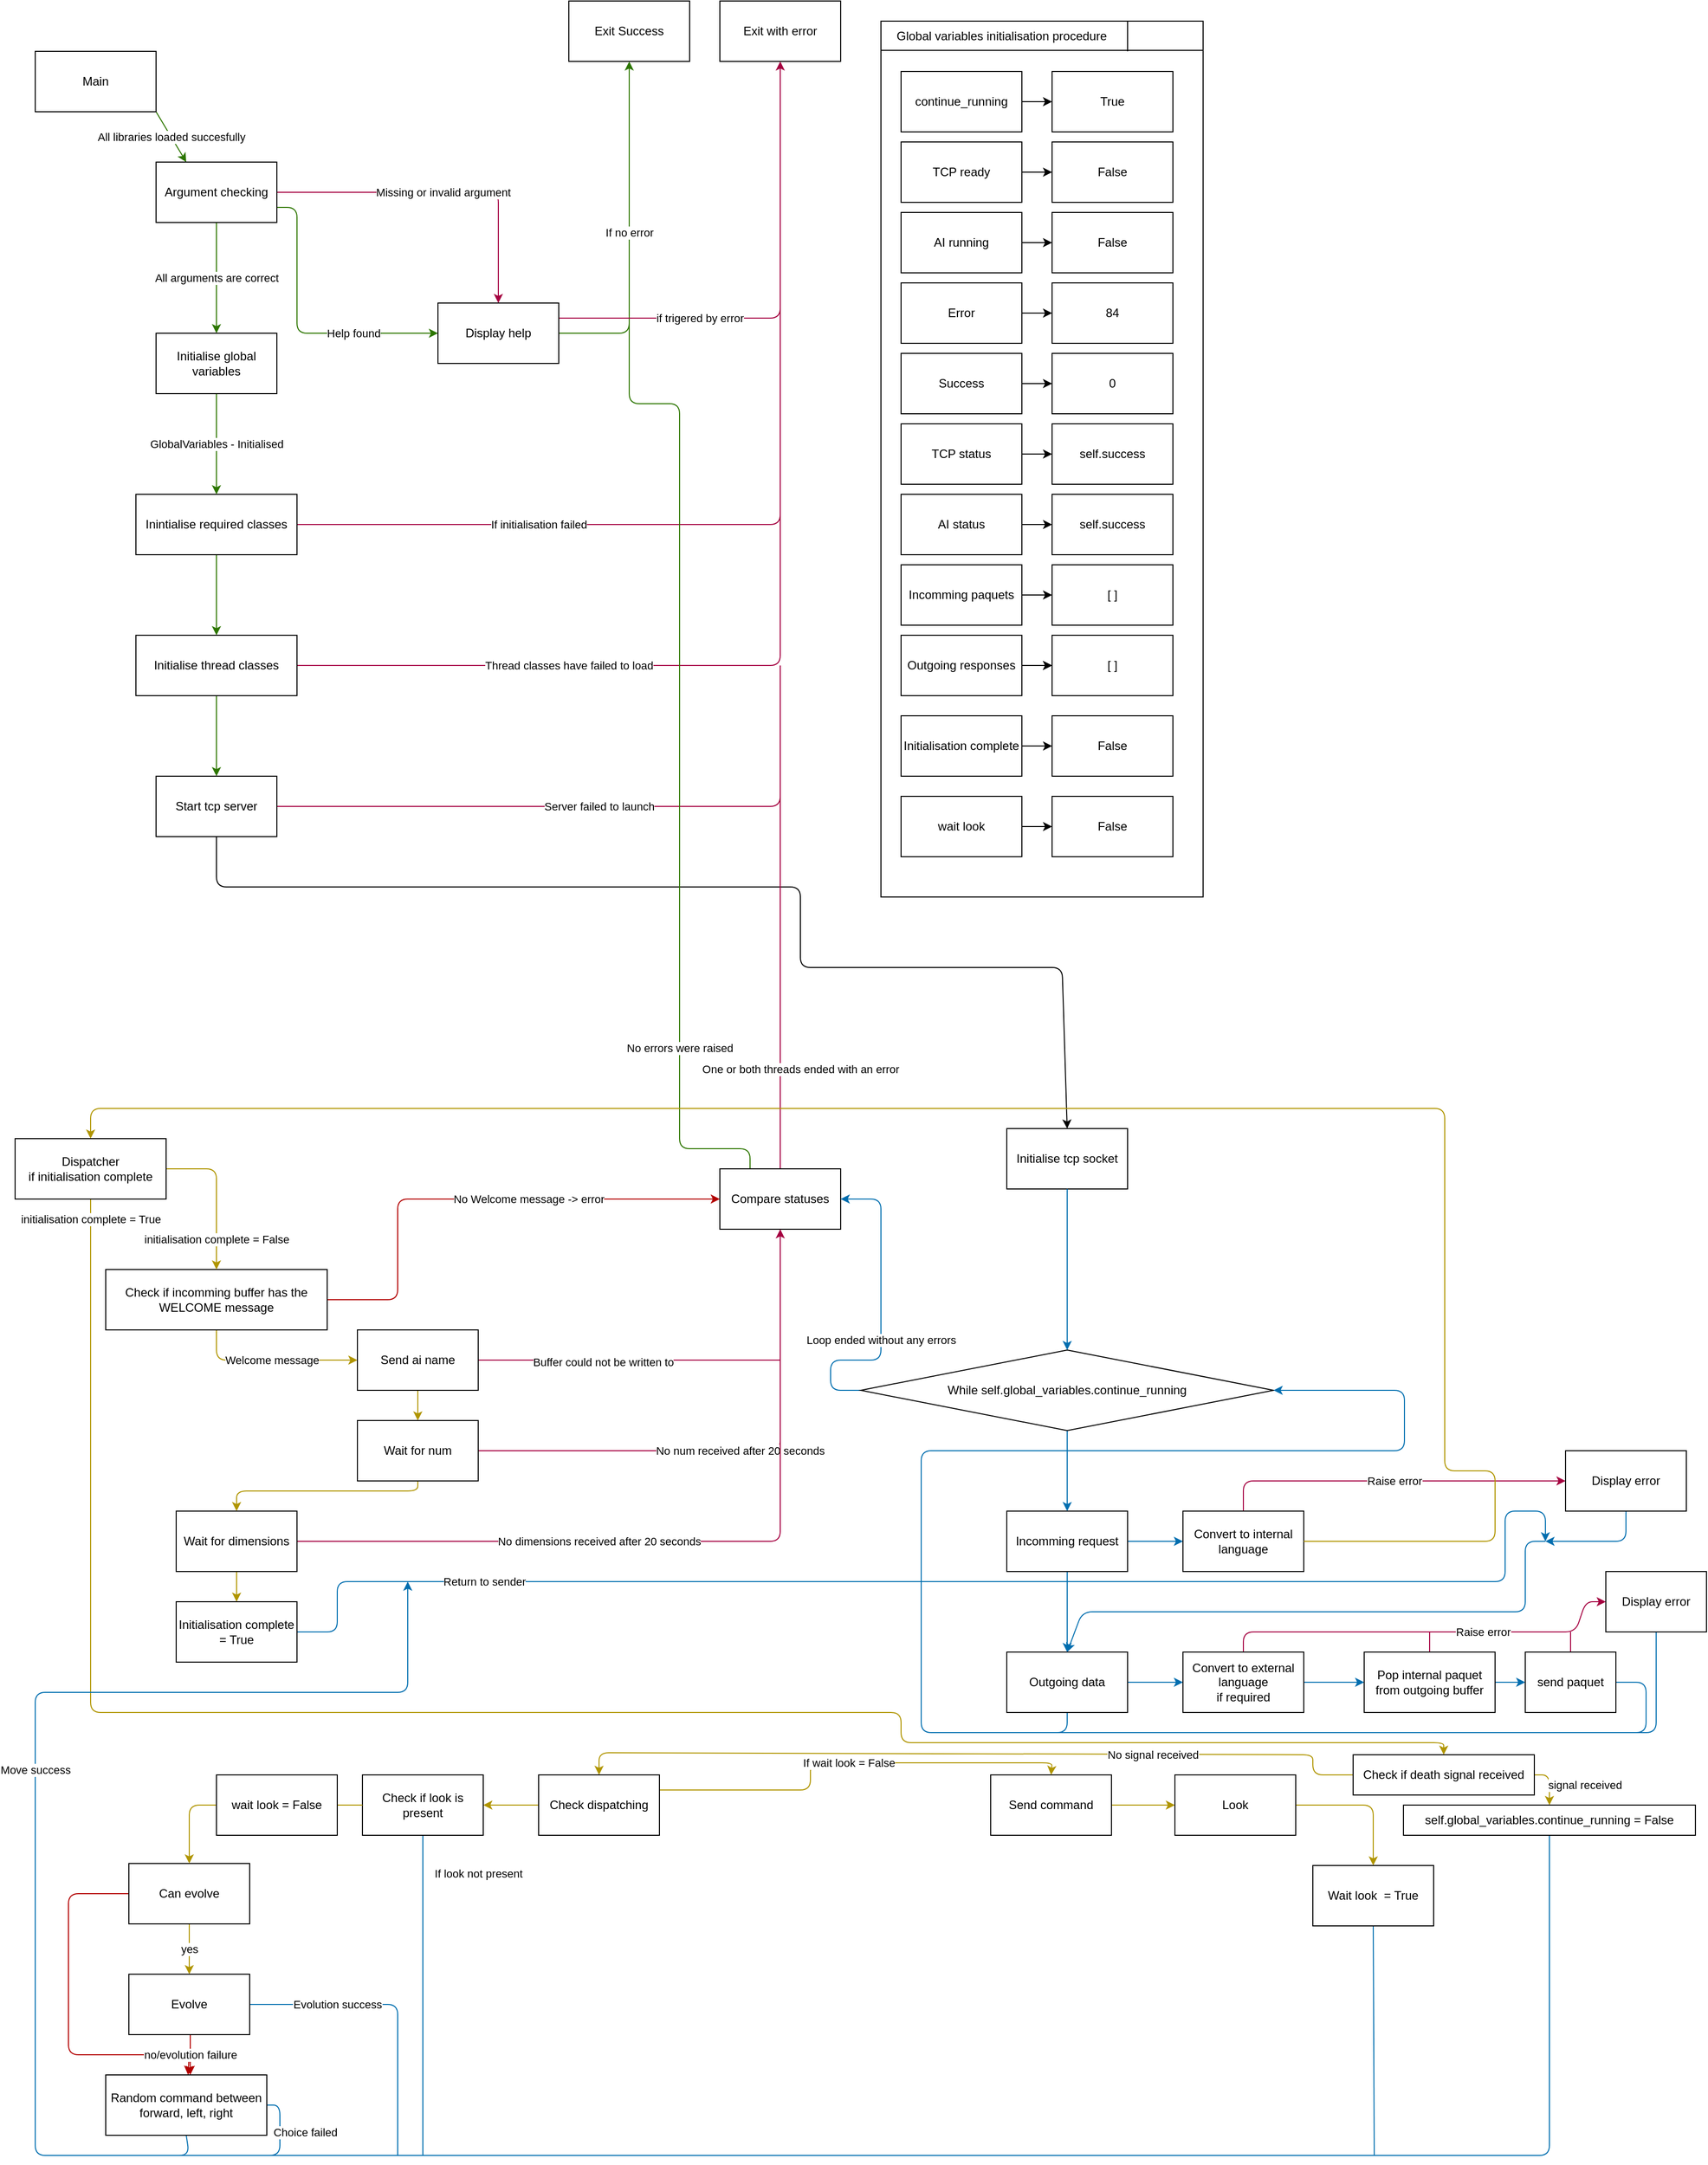 <mxfile>
    <diagram name="ai-v2" id="kvl9iXGCQQVpGHvnAMQN">
        <mxGraphModel dx="1316" dy="773" grid="1" gridSize="10" guides="1" tooltips="1" connect="1" arrows="1" fold="1" page="1" pageScale="1" pageWidth="850" pageHeight="1100" background="#FFFFFF" math="0" shadow="0">
            <root>
                <mxCell id="aCn8PSYITOkFArHJ9K8u-0"/>
                <mxCell id="aCn8PSYITOkFArHJ9K8u-1" parent="aCn8PSYITOkFArHJ9K8u-0"/>
                <mxCell id="aCn8PSYITOkFArHJ9K8u-2" value="All libraries loaded succesfully" style="edgeStyle=none;html=1;exitX=1;exitY=1;exitDx=0;exitDy=0;entryX=0.25;entryY=0;entryDx=0;entryDy=0;fillColor=#60a917;strokeColor=#2D7600;" parent="aCn8PSYITOkFArHJ9K8u-1" source="aCn8PSYITOkFArHJ9K8u-3" target="aCn8PSYITOkFArHJ9K8u-7" edge="1">
                    <mxGeometry relative="1" as="geometry"/>
                </mxCell>
                <mxCell id="aCn8PSYITOkFArHJ9K8u-3" value="Main" style="whiteSpace=wrap;html=1;" parent="aCn8PSYITOkFArHJ9K8u-1" vertex="1">
                    <mxGeometry x="40" y="90" width="120" height="60" as="geometry"/>
                </mxCell>
                <mxCell id="aCn8PSYITOkFArHJ9K8u-4" value="Missing or invalid argument" style="edgeStyle=none;html=1;entryX=0.5;entryY=0;entryDx=0;entryDy=0;fillColor=#d80073;strokeColor=#A50040;" parent="aCn8PSYITOkFArHJ9K8u-1" source="aCn8PSYITOkFArHJ9K8u-7" target="aCn8PSYITOkFArHJ9K8u-12" edge="1">
                    <mxGeometry relative="1" as="geometry">
                        <Array as="points">
                            <mxPoint x="500" y="230"/>
                        </Array>
                    </mxGeometry>
                </mxCell>
                <mxCell id="aCn8PSYITOkFArHJ9K8u-5" value="Help found" style="edgeStyle=none;html=1;exitX=1;exitY=0.75;exitDx=0;exitDy=0;entryX=0;entryY=0.5;entryDx=0;entryDy=0;fillColor=#60a917;strokeColor=#2D7600;" parent="aCn8PSYITOkFArHJ9K8u-1" source="aCn8PSYITOkFArHJ9K8u-7" target="aCn8PSYITOkFArHJ9K8u-12" edge="1">
                    <mxGeometry x="0.407" relative="1" as="geometry">
                        <mxPoint x="320" y="280" as="targetPoint"/>
                        <Array as="points">
                            <mxPoint x="300" y="245"/>
                            <mxPoint x="300" y="370"/>
                        </Array>
                        <mxPoint as="offset"/>
                    </mxGeometry>
                </mxCell>
                <mxCell id="aCn8PSYITOkFArHJ9K8u-6" value="All arguments are correct" style="edgeStyle=none;html=1;fillColor=#60a917;strokeColor=#2D7600;entryX=0.5;entryY=0;entryDx=0;entryDy=0;" parent="aCn8PSYITOkFArHJ9K8u-1" source="aCn8PSYITOkFArHJ9K8u-7" target="aCn8PSYITOkFArHJ9K8u-36" edge="1">
                    <mxGeometry relative="1" as="geometry">
                        <mxPoint x="220" y="440" as="targetPoint"/>
                    </mxGeometry>
                </mxCell>
                <mxCell id="aCn8PSYITOkFArHJ9K8u-7" value="Argument checking" style="whiteSpace=wrap;html=1;" parent="aCn8PSYITOkFArHJ9K8u-1" vertex="1">
                    <mxGeometry x="160" y="200" width="120" height="60" as="geometry"/>
                </mxCell>
                <mxCell id="aCn8PSYITOkFArHJ9K8u-8" value="Exit with error" style="whiteSpace=wrap;html=1;" parent="aCn8PSYITOkFArHJ9K8u-1" vertex="1">
                    <mxGeometry x="720" y="40" width="120" height="60" as="geometry"/>
                </mxCell>
                <mxCell id="aCn8PSYITOkFArHJ9K8u-9" value="Exit Success" style="whiteSpace=wrap;html=1;" parent="aCn8PSYITOkFArHJ9K8u-1" vertex="1">
                    <mxGeometry x="570" y="40" width="120" height="60" as="geometry"/>
                </mxCell>
                <mxCell id="aCn8PSYITOkFArHJ9K8u-10" value="If no error" style="edgeStyle=none;html=1;entryX=0.5;entryY=1;entryDx=0;entryDy=0;fillColor=#60a917;strokeColor=#2D7600;" parent="aCn8PSYITOkFArHJ9K8u-1" source="aCn8PSYITOkFArHJ9K8u-12" target="aCn8PSYITOkFArHJ9K8u-9" edge="1">
                    <mxGeometry relative="1" as="geometry">
                        <Array as="points">
                            <mxPoint x="630" y="370"/>
                        </Array>
                    </mxGeometry>
                </mxCell>
                <mxCell id="aCn8PSYITOkFArHJ9K8u-11" value="if trigered by error" style="edgeStyle=none;html=1;exitX=1;exitY=0.25;exitDx=0;exitDy=0;entryX=0.5;entryY=1;entryDx=0;entryDy=0;fillColor=#d80073;strokeColor=#A50040;" parent="aCn8PSYITOkFArHJ9K8u-1" source="aCn8PSYITOkFArHJ9K8u-12" target="aCn8PSYITOkFArHJ9K8u-8" edge="1">
                    <mxGeometry x="-0.41" relative="1" as="geometry">
                        <Array as="points">
                            <mxPoint x="780" y="355"/>
                        </Array>
                        <mxPoint as="offset"/>
                    </mxGeometry>
                </mxCell>
                <mxCell id="aCn8PSYITOkFArHJ9K8u-12" value="Display help" style="whiteSpace=wrap;html=1;" parent="aCn8PSYITOkFArHJ9K8u-1" vertex="1">
                    <mxGeometry x="440" y="340" width="120" height="60" as="geometry"/>
                </mxCell>
                <mxCell id="aCn8PSYITOkFArHJ9K8u-13" value="If initialisation failed" style="edgeStyle=none;html=1;exitX=1;exitY=0.5;exitDx=0;exitDy=0;fillColor=#d80073;strokeColor=#A50040;endArrow=none;endFill=0;" parent="aCn8PSYITOkFArHJ9K8u-1" source="aCn8PSYITOkFArHJ9K8u-15" edge="1">
                    <mxGeometry x="-0.324" relative="1" as="geometry">
                        <mxPoint x="780" y="330" as="targetPoint"/>
                        <Array as="points">
                            <mxPoint x="780" y="560"/>
                        </Array>
                        <mxPoint as="offset"/>
                    </mxGeometry>
                </mxCell>
                <mxCell id="aCn8PSYITOkFArHJ9K8u-14" value="" style="edgeStyle=none;html=1;endArrow=classic;endFill=1;fillColor=#60a917;strokeColor=#2D7600;" parent="aCn8PSYITOkFArHJ9K8u-1" source="aCn8PSYITOkFArHJ9K8u-15" target="aCn8PSYITOkFArHJ9K8u-18" edge="1">
                    <mxGeometry relative="1" as="geometry"/>
                </mxCell>
                <mxCell id="aCn8PSYITOkFArHJ9K8u-15" value="Inintialise required classes" style="whiteSpace=wrap;html=1;" parent="aCn8PSYITOkFArHJ9K8u-1" vertex="1">
                    <mxGeometry x="140" y="530" width="160" height="60" as="geometry"/>
                </mxCell>
                <mxCell id="aCn8PSYITOkFArHJ9K8u-16" value="" style="edgeStyle=none;html=1;endArrow=classic;endFill=1;fillColor=#60a917;strokeColor=#2D7600;" parent="aCn8PSYITOkFArHJ9K8u-1" source="aCn8PSYITOkFArHJ9K8u-18" target="aCn8PSYITOkFArHJ9K8u-22" edge="1">
                    <mxGeometry relative="1" as="geometry"/>
                </mxCell>
                <mxCell id="aCn8PSYITOkFArHJ9K8u-17" value="Thread classes have failed to load" style="edgeStyle=none;html=1;exitX=1;exitY=0.5;exitDx=0;exitDy=0;endArrow=none;endFill=0;fillColor=#d80073;strokeColor=#A50040;" parent="aCn8PSYITOkFArHJ9K8u-1" source="aCn8PSYITOkFArHJ9K8u-18" edge="1">
                    <mxGeometry x="-0.169" relative="1" as="geometry">
                        <mxPoint x="780" y="530" as="targetPoint"/>
                        <Array as="points">
                            <mxPoint x="780" y="700"/>
                        </Array>
                        <mxPoint as="offset"/>
                    </mxGeometry>
                </mxCell>
                <mxCell id="aCn8PSYITOkFArHJ9K8u-18" value="Initialise thread classes" style="whiteSpace=wrap;html=1;" parent="aCn8PSYITOkFArHJ9K8u-1" vertex="1">
                    <mxGeometry x="140" y="670" width="160" height="60" as="geometry"/>
                </mxCell>
                <mxCell id="aCn8PSYITOkFArHJ9K8u-19" value="Server failed to launch" style="edgeStyle=none;html=1;exitX=1;exitY=0.5;exitDx=0;exitDy=0;endArrow=none;endFill=0;fillColor=#d80073;strokeColor=#A50040;" parent="aCn8PSYITOkFArHJ9K8u-1" source="aCn8PSYITOkFArHJ9K8u-22" edge="1">
                    <mxGeometry relative="1" as="geometry">
                        <mxPoint x="780" y="700" as="targetPoint"/>
                        <Array as="points">
                            <mxPoint x="780" y="840"/>
                        </Array>
                    </mxGeometry>
                </mxCell>
                <mxCell id="aCn8PSYITOkFArHJ9K8u-21" style="edgeStyle=none;html=1;exitX=0.5;exitY=1;exitDx=0;exitDy=0;entryX=0.5;entryY=0;entryDx=0;entryDy=0;strokeColor=#000000;endArrow=classic;endFill=1;fontColor=#000000;labelBackgroundColor=#050505;" parent="aCn8PSYITOkFArHJ9K8u-1" source="aCn8PSYITOkFArHJ9K8u-22" target="aCn8PSYITOkFArHJ9K8u-27" edge="1">
                    <mxGeometry relative="1" as="geometry">
                        <mxPoint x="220" y="950" as="targetPoint"/>
                        <Array as="points">
                            <mxPoint x="220" y="920"/>
                            <mxPoint x="800" y="920"/>
                            <mxPoint x="800" y="1000"/>
                            <mxPoint x="1060" y="1000"/>
                        </Array>
                    </mxGeometry>
                </mxCell>
                <mxCell id="aCn8PSYITOkFArHJ9K8u-22" value="Start tcp server" style="whiteSpace=wrap;html=1;" parent="aCn8PSYITOkFArHJ9K8u-1" vertex="1">
                    <mxGeometry x="160" y="810" width="120" height="60" as="geometry"/>
                </mxCell>
                <mxCell id="aCn8PSYITOkFArHJ9K8u-27" value="Initialise tcp socket" style="whiteSpace=wrap;html=1;" parent="aCn8PSYITOkFArHJ9K8u-1" vertex="1">
                    <mxGeometry x="1005" y="1160" width="120" height="60" as="geometry"/>
                </mxCell>
                <mxCell id="aCn8PSYITOkFArHJ9K8u-31" value="initialisation complete = True" style="edgeStyle=none;html=1;exitX=0.5;exitY=1;exitDx=0;exitDy=0;strokeColor=#B09500;endArrow=classic;endFill=1;fillColor=#e3c800;entryX=0.5;entryY=0;entryDx=0;entryDy=0;" parent="aCn8PSYITOkFArHJ9K8u-1" source="WQxapFaAH11GPNGqtZrf-5" target="aCn8PSYITOkFArHJ9K8u-148" edge="1">
                    <mxGeometry x="-0.979" relative="1" as="geometry">
                        <mxPoint x="590" y="1790" as="targetPoint"/>
                        <Array as="points">
                            <mxPoint x="95" y="1740"/>
                            <mxPoint x="900" y="1740"/>
                            <mxPoint x="900" y="1770"/>
                            <mxPoint x="1439" y="1770"/>
                        </Array>
                        <mxPoint x="240" y="1720" as="sourcePoint"/>
                        <mxPoint as="offset"/>
                    </mxGeometry>
                </mxCell>
                <mxCell id="aCn8PSYITOkFArHJ9K8u-35" value="GlobalVariables - Initialised" style="edgeStyle=none;html=1;exitX=0.5;exitY=1;exitDx=0;exitDy=0;entryX=0.5;entryY=0;entryDx=0;entryDy=0;strokeColor=#2D7600;endArrow=classic;endFill=1;fillColor=#60a917;" parent="aCn8PSYITOkFArHJ9K8u-1" source="aCn8PSYITOkFArHJ9K8u-36" target="aCn8PSYITOkFArHJ9K8u-15" edge="1">
                    <mxGeometry relative="1" as="geometry"/>
                </mxCell>
                <mxCell id="aCn8PSYITOkFArHJ9K8u-36" value="Initialise global variables" style="whiteSpace=wrap;html=1;" parent="aCn8PSYITOkFArHJ9K8u-1" vertex="1">
                    <mxGeometry x="160" y="370" width="120" height="60" as="geometry"/>
                </mxCell>
                <mxCell id="aCn8PSYITOkFArHJ9K8u-37" value="One or both threads ended with an error" style="edgeStyle=none;html=1;exitX=0.5;exitY=0;exitDx=0;exitDy=0;strokeColor=#A50040;endArrow=none;endFill=0;fillColor=#d80073;" parent="aCn8PSYITOkFArHJ9K8u-1" source="aCn8PSYITOkFArHJ9K8u-39" edge="1">
                    <mxGeometry x="-0.478" y="-20" relative="1" as="geometry">
                        <mxPoint x="780" y="820" as="targetPoint"/>
                        <mxPoint as="offset"/>
                    </mxGeometry>
                </mxCell>
                <mxCell id="aCn8PSYITOkFArHJ9K8u-38" value="No errors were raised" style="edgeStyle=none;html=1;exitX=0.25;exitY=0;exitDx=0;exitDy=0;endArrow=none;endFill=0;fillColor=#60a917;strokeColor=#2D7600;" parent="aCn8PSYITOkFArHJ9K8u-1" source="aCn8PSYITOkFArHJ9K8u-39" edge="1">
                    <mxGeometry x="-0.604" relative="1" as="geometry">
                        <mxPoint x="630" y="360" as="targetPoint"/>
                        <Array as="points">
                            <mxPoint x="750" y="1180"/>
                            <mxPoint x="680" y="1180"/>
                            <mxPoint x="680" y="440"/>
                            <mxPoint x="630" y="440"/>
                        </Array>
                        <mxPoint as="offset"/>
                    </mxGeometry>
                </mxCell>
                <mxCell id="aCn8PSYITOkFArHJ9K8u-39" value="Compare statuses" style="whiteSpace=wrap;html=1;rounded=0;" parent="aCn8PSYITOkFArHJ9K8u-1" vertex="1">
                    <mxGeometry x="720" y="1200" width="120" height="60" as="geometry"/>
                </mxCell>
                <mxCell id="aCn8PSYITOkFArHJ9K8u-40" value="" style="edgeStyle=none;html=1;strokeColor=#FFFFFF;endArrow=none;endFill=0;" parent="aCn8PSYITOkFArHJ9K8u-1" source="aCn8PSYITOkFArHJ9K8u-44" edge="1">
                    <mxGeometry relative="1" as="geometry">
                        <mxPoint x="1065" y="1320" as="targetPoint"/>
                    </mxGeometry>
                </mxCell>
                <mxCell id="aCn8PSYITOkFArHJ9K8u-42" value="Loop ended without any errors" style="edgeStyle=none;html=1;exitX=0;exitY=0.5;exitDx=0;exitDy=0;entryX=1;entryY=0.5;entryDx=0;entryDy=0;fillColor=#1ba1e2;strokeColor=#006EAF;" parent="aCn8PSYITOkFArHJ9K8u-1" source="aCn8PSYITOkFArHJ9K8u-44" target="aCn8PSYITOkFArHJ9K8u-39" edge="1">
                    <mxGeometry x="-0.161" relative="1" as="geometry">
                        <Array as="points">
                            <mxPoint x="830" y="1420"/>
                            <mxPoint x="830" y="1390"/>
                            <mxPoint x="880" y="1390"/>
                            <mxPoint x="880" y="1230"/>
                        </Array>
                        <mxPoint as="offset"/>
                    </mxGeometry>
                </mxCell>
                <mxCell id="aCn8PSYITOkFArHJ9K8u-43" style="edgeStyle=none;html=1;exitX=0.5;exitY=1;exitDx=0;exitDy=0;endArrow=classic;endFill=1;entryX=0.5;entryY=0;entryDx=0;entryDy=0;fillColor=#1ba1e2;strokeColor=#006EAF;" parent="aCn8PSYITOkFArHJ9K8u-1" source="aCn8PSYITOkFArHJ9K8u-44" target="aCn8PSYITOkFArHJ9K8u-90" edge="1">
                    <mxGeometry relative="1" as="geometry">
                        <mxPoint x="1065" y="1590" as="targetPoint"/>
                    </mxGeometry>
                </mxCell>
                <mxCell id="aCn8PSYITOkFArHJ9K8u-44" value="While self.global_variables.continue_running" style="rhombus;whiteSpace=wrap;html=1;rounded=0;" parent="aCn8PSYITOkFArHJ9K8u-1" vertex="1">
                    <mxGeometry x="860" y="1380" width="410" height="80" as="geometry"/>
                </mxCell>
                <mxCell id="aCn8PSYITOkFArHJ9K8u-45" value="" style="edgeStyle=none;html=1;endArrow=classic;endFill=1;fillColor=#1ba1e2;strokeColor=#006EAF;exitX=0.5;exitY=1;exitDx=0;exitDy=0;" parent="aCn8PSYITOkFArHJ9K8u-1" source="aCn8PSYITOkFArHJ9K8u-27" target="aCn8PSYITOkFArHJ9K8u-44" edge="1">
                    <mxGeometry relative="1" as="geometry">
                        <mxPoint x="1065" y="1320" as="sourcePoint"/>
                    </mxGeometry>
                </mxCell>
                <mxCell id="aCn8PSYITOkFArHJ9K8u-47" value="" style="shape=table;startSize=0;container=1;collapsible=0;childLayout=tableLayout;" parent="aCn8PSYITOkFArHJ9K8u-1" vertex="1">
                    <mxGeometry x="880" y="60" width="320" height="870" as="geometry"/>
                </mxCell>
                <mxCell id="aCn8PSYITOkFArHJ9K8u-48" value="" style="shape=tableRow;horizontal=0;startSize=0;swimlaneHead=0;swimlaneBody=0;top=0;left=0;bottom=0;right=0;collapsible=0;dropTarget=0;fillColor=none;points=[[0,0.5],[1,0.5]];portConstraint=eastwest;" parent="aCn8PSYITOkFArHJ9K8u-47" vertex="1">
                    <mxGeometry width="320" height="870" as="geometry"/>
                </mxCell>
                <mxCell id="aCn8PSYITOkFArHJ9K8u-49" value="" style="shape=partialRectangle;html=1;whiteSpace=wrap;connectable=0;overflow=hidden;fillColor=none;top=0;left=0;bottom=0;right=0;pointerEvents=1;" parent="aCn8PSYITOkFArHJ9K8u-48" vertex="1">
                    <mxGeometry width="320" height="870" as="geometry">
                        <mxRectangle width="320" height="870" as="alternateBounds"/>
                    </mxGeometry>
                </mxCell>
                <mxCell id="aCn8PSYITOkFArHJ9K8u-50" value="Global variables initialisation procedure" style="text;align=center;html=1;verticalAlign=middle;whiteSpace=wrap;rounded=0;" parent="aCn8PSYITOkFArHJ9K8u-1" vertex="1">
                    <mxGeometry x="880" y="60" width="240" height="30" as="geometry"/>
                </mxCell>
                <mxCell id="aCn8PSYITOkFArHJ9K8u-51" value="" style="verticalLabelPosition=bottom;shadow=0;dashed=0;align=center;html=1;verticalAlign=top;strokeWidth=1;shape=mxgraph.mockup.markup.line;" parent="aCn8PSYITOkFArHJ9K8u-1" vertex="1">
                    <mxGeometry x="880" y="79" width="320" height="20" as="geometry"/>
                </mxCell>
                <mxCell id="aCn8PSYITOkFArHJ9K8u-52" value="" style="line;strokeWidth=1;direction=south;html=1;" parent="aCn8PSYITOkFArHJ9K8u-1" vertex="1">
                    <mxGeometry x="1120" y="60" width="10" height="30" as="geometry"/>
                </mxCell>
                <mxCell id="aCn8PSYITOkFArHJ9K8u-53" value="" style="edgeStyle=none;html=1;endArrow=classic;endFill=1;" parent="aCn8PSYITOkFArHJ9K8u-1" source="aCn8PSYITOkFArHJ9K8u-54" target="aCn8PSYITOkFArHJ9K8u-55" edge="1">
                    <mxGeometry relative="1" as="geometry"/>
                </mxCell>
                <mxCell id="aCn8PSYITOkFArHJ9K8u-54" value="continue_running" style="whiteSpace=wrap;html=1;" parent="aCn8PSYITOkFArHJ9K8u-1" vertex="1">
                    <mxGeometry x="900" y="110" width="120" height="60" as="geometry"/>
                </mxCell>
                <mxCell id="aCn8PSYITOkFArHJ9K8u-55" value="True" style="whiteSpace=wrap;html=1;" parent="aCn8PSYITOkFArHJ9K8u-1" vertex="1">
                    <mxGeometry x="1050" y="110" width="120" height="60" as="geometry"/>
                </mxCell>
                <mxCell id="aCn8PSYITOkFArHJ9K8u-56" value="" style="edgeStyle=none;html=1;endArrow=classic;endFill=1;" parent="aCn8PSYITOkFArHJ9K8u-1" source="aCn8PSYITOkFArHJ9K8u-57" target="aCn8PSYITOkFArHJ9K8u-58" edge="1">
                    <mxGeometry relative="1" as="geometry"/>
                </mxCell>
                <mxCell id="aCn8PSYITOkFArHJ9K8u-57" value="TCP ready" style="whiteSpace=wrap;html=1;" parent="aCn8PSYITOkFArHJ9K8u-1" vertex="1">
                    <mxGeometry x="900" y="180" width="120" height="60" as="geometry"/>
                </mxCell>
                <mxCell id="aCn8PSYITOkFArHJ9K8u-58" value="False" style="whiteSpace=wrap;html=1;" parent="aCn8PSYITOkFArHJ9K8u-1" vertex="1">
                    <mxGeometry x="1050" y="180" width="120" height="60" as="geometry"/>
                </mxCell>
                <mxCell id="aCn8PSYITOkFArHJ9K8u-59" value="" style="edgeStyle=none;html=1;endArrow=classic;endFill=1;" parent="aCn8PSYITOkFArHJ9K8u-1" source="aCn8PSYITOkFArHJ9K8u-60" target="aCn8PSYITOkFArHJ9K8u-61" edge="1">
                    <mxGeometry relative="1" as="geometry"/>
                </mxCell>
                <mxCell id="aCn8PSYITOkFArHJ9K8u-60" value="AI running" style="whiteSpace=wrap;html=1;" parent="aCn8PSYITOkFArHJ9K8u-1" vertex="1">
                    <mxGeometry x="900" y="250" width="120" height="60" as="geometry"/>
                </mxCell>
                <mxCell id="aCn8PSYITOkFArHJ9K8u-61" value="False" style="whiteSpace=wrap;html=1;" parent="aCn8PSYITOkFArHJ9K8u-1" vertex="1">
                    <mxGeometry x="1050" y="250" width="120" height="60" as="geometry"/>
                </mxCell>
                <mxCell id="aCn8PSYITOkFArHJ9K8u-62" value="" style="edgeStyle=none;html=1;endArrow=classic;endFill=1;" parent="aCn8PSYITOkFArHJ9K8u-1" source="aCn8PSYITOkFArHJ9K8u-63" target="aCn8PSYITOkFArHJ9K8u-64" edge="1">
                    <mxGeometry relative="1" as="geometry"/>
                </mxCell>
                <mxCell id="aCn8PSYITOkFArHJ9K8u-63" value="Error" style="whiteSpace=wrap;html=1;" parent="aCn8PSYITOkFArHJ9K8u-1" vertex="1">
                    <mxGeometry x="900" y="320" width="120" height="60" as="geometry"/>
                </mxCell>
                <mxCell id="aCn8PSYITOkFArHJ9K8u-64" value="84" style="whiteSpace=wrap;html=1;" parent="aCn8PSYITOkFArHJ9K8u-1" vertex="1">
                    <mxGeometry x="1050" y="320" width="120" height="60" as="geometry"/>
                </mxCell>
                <mxCell id="aCn8PSYITOkFArHJ9K8u-65" value="" style="edgeStyle=none;html=1;endArrow=classic;endFill=1;" parent="aCn8PSYITOkFArHJ9K8u-1" source="aCn8PSYITOkFArHJ9K8u-66" target="aCn8PSYITOkFArHJ9K8u-67" edge="1">
                    <mxGeometry relative="1" as="geometry"/>
                </mxCell>
                <mxCell id="aCn8PSYITOkFArHJ9K8u-66" value="Success" style="whiteSpace=wrap;html=1;" parent="aCn8PSYITOkFArHJ9K8u-1" vertex="1">
                    <mxGeometry x="900" y="390" width="120" height="60" as="geometry"/>
                </mxCell>
                <mxCell id="aCn8PSYITOkFArHJ9K8u-67" value="0" style="whiteSpace=wrap;html=1;" parent="aCn8PSYITOkFArHJ9K8u-1" vertex="1">
                    <mxGeometry x="1050" y="390" width="120" height="60" as="geometry"/>
                </mxCell>
                <mxCell id="aCn8PSYITOkFArHJ9K8u-68" value="" style="edgeStyle=none;html=1;endArrow=classic;endFill=1;" parent="aCn8PSYITOkFArHJ9K8u-1" source="aCn8PSYITOkFArHJ9K8u-69" target="aCn8PSYITOkFArHJ9K8u-70" edge="1">
                    <mxGeometry relative="1" as="geometry"/>
                </mxCell>
                <mxCell id="aCn8PSYITOkFArHJ9K8u-69" value="TCP status" style="whiteSpace=wrap;html=1;" parent="aCn8PSYITOkFArHJ9K8u-1" vertex="1">
                    <mxGeometry x="900" y="460" width="120" height="60" as="geometry"/>
                </mxCell>
                <mxCell id="aCn8PSYITOkFArHJ9K8u-70" value="self.success" style="whiteSpace=wrap;html=1;strokeColor=#199898;" parent="aCn8PSYITOkFArHJ9K8u-1" vertex="1">
                    <mxGeometry x="1050" y="460" width="120" height="60" as="geometry"/>
                </mxCell>
                <mxCell id="aCn8PSYITOkFArHJ9K8u-71" value="" style="edgeStyle=none;html=1;endArrow=classic;endFill=1;" parent="aCn8PSYITOkFArHJ9K8u-1" source="aCn8PSYITOkFArHJ9K8u-72" target="aCn8PSYITOkFArHJ9K8u-73" edge="1">
                    <mxGeometry relative="1" as="geometry"/>
                </mxCell>
                <mxCell id="aCn8PSYITOkFArHJ9K8u-72" value="AI status" style="whiteSpace=wrap;html=1;strokeColor=#199898;" parent="aCn8PSYITOkFArHJ9K8u-1" vertex="1">
                    <mxGeometry x="900" y="530" width="120" height="60" as="geometry"/>
                </mxCell>
                <mxCell id="aCn8PSYITOkFArHJ9K8u-73" value="self.success" style="whiteSpace=wrap;html=1;strokeColor=#199898;" parent="aCn8PSYITOkFArHJ9K8u-1" vertex="1">
                    <mxGeometry x="1050" y="530" width="120" height="60" as="geometry"/>
                </mxCell>
                <mxCell id="aCn8PSYITOkFArHJ9K8u-74" value="" style="edgeStyle=none;html=1;endArrow=classic;endFill=1;" parent="aCn8PSYITOkFArHJ9K8u-1" source="aCn8PSYITOkFArHJ9K8u-75" target="aCn8PSYITOkFArHJ9K8u-76" edge="1">
                    <mxGeometry relative="1" as="geometry"/>
                </mxCell>
                <mxCell id="aCn8PSYITOkFArHJ9K8u-75" value="Incomming paquets" style="whiteSpace=wrap;html=1;strokeColor=#199898;" parent="aCn8PSYITOkFArHJ9K8u-1" vertex="1">
                    <mxGeometry x="900" y="600" width="120" height="60" as="geometry"/>
                </mxCell>
                <mxCell id="aCn8PSYITOkFArHJ9K8u-76" value="[ ]" style="whiteSpace=wrap;html=1;strokeColor=#199898;" parent="aCn8PSYITOkFArHJ9K8u-1" vertex="1">
                    <mxGeometry x="1050" y="600" width="120" height="60" as="geometry"/>
                </mxCell>
                <mxCell id="aCn8PSYITOkFArHJ9K8u-77" value="" style="edgeStyle=none;html=1;endArrow=classic;endFill=1;" parent="aCn8PSYITOkFArHJ9K8u-1" source="aCn8PSYITOkFArHJ9K8u-78" target="aCn8PSYITOkFArHJ9K8u-79" edge="1">
                    <mxGeometry relative="1" as="geometry"/>
                </mxCell>
                <mxCell id="aCn8PSYITOkFArHJ9K8u-78" value="Outgoing responses" style="whiteSpace=wrap;html=1;strokeColor=#199898;" parent="aCn8PSYITOkFArHJ9K8u-1" vertex="1">
                    <mxGeometry x="900" y="670" width="120" height="60" as="geometry"/>
                </mxCell>
                <mxCell id="aCn8PSYITOkFArHJ9K8u-79" value="[ ]" style="whiteSpace=wrap;html=1;strokeColor=#199898;" parent="aCn8PSYITOkFArHJ9K8u-1" vertex="1">
                    <mxGeometry x="1050" y="670" width="120" height="60" as="geometry"/>
                </mxCell>
                <mxCell id="aCn8PSYITOkFArHJ9K8u-80" value="" style="edgeStyle=none;html=1;endArrow=classic;endFill=1;" parent="aCn8PSYITOkFArHJ9K8u-1" source="aCn8PSYITOkFArHJ9K8u-81" target="aCn8PSYITOkFArHJ9K8u-82" edge="1">
                    <mxGeometry relative="1" as="geometry"/>
                </mxCell>
                <mxCell id="aCn8PSYITOkFArHJ9K8u-81" value="Outgoing responses" style="whiteSpace=wrap;html=1;" parent="aCn8PSYITOkFArHJ9K8u-1" vertex="1">
                    <mxGeometry x="900" y="670" width="120" height="60" as="geometry"/>
                </mxCell>
                <mxCell id="aCn8PSYITOkFArHJ9K8u-82" value="[ ]" style="whiteSpace=wrap;html=1;" parent="aCn8PSYITOkFArHJ9K8u-1" vertex="1">
                    <mxGeometry x="1050" y="670" width="120" height="60" as="geometry"/>
                </mxCell>
                <mxCell id="aCn8PSYITOkFArHJ9K8u-83" value="[ ]" style="whiteSpace=wrap;html=1;" parent="aCn8PSYITOkFArHJ9K8u-1" vertex="1">
                    <mxGeometry x="1050" y="600" width="120" height="60" as="geometry"/>
                </mxCell>
                <mxCell id="aCn8PSYITOkFArHJ9K8u-84" value="Incomming paquets" style="whiteSpace=wrap;html=1;" parent="aCn8PSYITOkFArHJ9K8u-1" vertex="1">
                    <mxGeometry x="900" y="600" width="120" height="60" as="geometry"/>
                </mxCell>
                <mxCell id="aCn8PSYITOkFArHJ9K8u-85" value="AI status" style="whiteSpace=wrap;html=1;" parent="aCn8PSYITOkFArHJ9K8u-1" vertex="1">
                    <mxGeometry x="900" y="530" width="120" height="60" as="geometry"/>
                </mxCell>
                <mxCell id="aCn8PSYITOkFArHJ9K8u-86" value="self.success" style="whiteSpace=wrap;html=1;" parent="aCn8PSYITOkFArHJ9K8u-1" vertex="1">
                    <mxGeometry x="1050" y="530" width="120" height="60" as="geometry"/>
                </mxCell>
                <mxCell id="aCn8PSYITOkFArHJ9K8u-87" value="self.success" style="whiteSpace=wrap;html=1;" parent="aCn8PSYITOkFArHJ9K8u-1" vertex="1">
                    <mxGeometry x="1050" y="460" width="120" height="60" as="geometry"/>
                </mxCell>
                <mxCell id="aCn8PSYITOkFArHJ9K8u-88" value="" style="edgeStyle=none;html=1;endArrow=classic;endFill=1;fillColor=#1ba1e2;strokeColor=#006EAF;" parent="aCn8PSYITOkFArHJ9K8u-1" source="aCn8PSYITOkFArHJ9K8u-90" target="aCn8PSYITOkFArHJ9K8u-93" edge="1">
                    <mxGeometry relative="1" as="geometry"/>
                </mxCell>
                <mxCell id="aCn8PSYITOkFArHJ9K8u-89" value="" style="edgeStyle=none;html=1;endArrow=classic;endFill=1;fillColor=#1ba1e2;strokeColor=#006EAF;" parent="aCn8PSYITOkFArHJ9K8u-1" source="aCn8PSYITOkFArHJ9K8u-90" target="aCn8PSYITOkFArHJ9K8u-97" edge="1">
                    <mxGeometry relative="1" as="geometry"/>
                </mxCell>
                <mxCell id="aCn8PSYITOkFArHJ9K8u-90" value="Incomming request" style="whiteSpace=wrap;html=1;strokeColor=#050505;" parent="aCn8PSYITOkFArHJ9K8u-1" vertex="1">
                    <mxGeometry x="1005" y="1540" width="120" height="60" as="geometry"/>
                </mxCell>
                <mxCell id="aCn8PSYITOkFArHJ9K8u-91" style="edgeStyle=none;html=1;exitX=0.5;exitY=1;exitDx=0;exitDy=0;entryX=1;entryY=0.5;entryDx=0;entryDy=0;endArrow=classic;endFill=1;fillColor=#1ba1e2;strokeColor=#006EAF;" parent="aCn8PSYITOkFArHJ9K8u-1" source="aCn8PSYITOkFArHJ9K8u-93" target="aCn8PSYITOkFArHJ9K8u-44" edge="1">
                    <mxGeometry relative="1" as="geometry">
                        <Array as="points">
                            <mxPoint x="1065" y="1760"/>
                            <mxPoint x="920" y="1760"/>
                            <mxPoint x="920" y="1480"/>
                            <mxPoint x="1400" y="1480"/>
                            <mxPoint x="1400" y="1420"/>
                        </Array>
                    </mxGeometry>
                </mxCell>
                <mxCell id="aCn8PSYITOkFArHJ9K8u-92" value="" style="edgeStyle=none;html=1;endArrow=classic;endFill=1;fillColor=#1ba1e2;strokeColor=#006EAF;" parent="aCn8PSYITOkFArHJ9K8u-1" source="aCn8PSYITOkFArHJ9K8u-93" target="aCn8PSYITOkFArHJ9K8u-100" edge="1">
                    <mxGeometry relative="1" as="geometry"/>
                </mxCell>
                <mxCell id="aCn8PSYITOkFArHJ9K8u-93" value="Outgoing data" style="whiteSpace=wrap;html=1;strokeColor=#050505;" parent="aCn8PSYITOkFArHJ9K8u-1" vertex="1">
                    <mxGeometry x="1005" y="1680" width="120" height="60" as="geometry"/>
                </mxCell>
                <mxCell id="aCn8PSYITOkFArHJ9K8u-95" style="edgeStyle=none;html=1;exitX=0.5;exitY=0;exitDx=0;exitDy=0;endArrow=classic;endFill=1;fillColor=#d80073;strokeColor=#A50040;" parent="aCn8PSYITOkFArHJ9K8u-1" source="aCn8PSYITOkFArHJ9K8u-97" edge="1">
                    <mxGeometry relative="1" as="geometry">
                        <mxPoint x="1560" y="1510" as="targetPoint"/>
                        <Array as="points">
                            <mxPoint x="1240" y="1510"/>
                        </Array>
                    </mxGeometry>
                </mxCell>
                <mxCell id="aCn8PSYITOkFArHJ9K8u-96" value="Raise error" style="edgeLabel;html=1;align=center;verticalAlign=middle;resizable=0;points=[];" parent="aCn8PSYITOkFArHJ9K8u-95" vertex="1" connectable="0">
                    <mxGeometry x="0.446" relative="1" as="geometry">
                        <mxPoint x="-73" as="offset"/>
                    </mxGeometry>
                </mxCell>
                <mxCell id="aCn8PSYITOkFArHJ9K8u-97" value="Convert to internal language" style="whiteSpace=wrap;html=1;strokeColor=#050505;" parent="aCn8PSYITOkFArHJ9K8u-1" vertex="1">
                    <mxGeometry x="1180" y="1540" width="120" height="60" as="geometry"/>
                </mxCell>
                <mxCell id="aCn8PSYITOkFArHJ9K8u-98" value="" style="edgeStyle=none;html=1;endArrow=classic;endFill=1;fillColor=#1ba1e2;strokeColor=#006EAF;" parent="aCn8PSYITOkFArHJ9K8u-1" source="aCn8PSYITOkFArHJ9K8u-100" target="aCn8PSYITOkFArHJ9K8u-105" edge="1">
                    <mxGeometry relative="1" as="geometry"/>
                </mxCell>
                <mxCell id="aCn8PSYITOkFArHJ9K8u-99" value="Raise error" style="edgeStyle=none;html=1;exitX=0.5;exitY=0;exitDx=0;exitDy=0;endArrow=classic;endFill=1;entryX=0;entryY=0.5;entryDx=0;entryDy=0;fillColor=#d80073;strokeColor=#A50040;" parent="aCn8PSYITOkFArHJ9K8u-1" source="aCn8PSYITOkFArHJ9K8u-100" target="aCn8PSYITOkFArHJ9K8u-113" edge="1">
                    <mxGeometry x="0.286" relative="1" as="geometry">
                        <mxPoint x="1560" y="1650" as="targetPoint"/>
                        <Array as="points">
                            <mxPoint x="1240" y="1660"/>
                            <mxPoint x="1570" y="1660"/>
                            <mxPoint x="1580" y="1630"/>
                        </Array>
                        <mxPoint as="offset"/>
                    </mxGeometry>
                </mxCell>
                <mxCell id="aCn8PSYITOkFArHJ9K8u-100" value="Convert to external language&lt;br&gt;if required" style="whiteSpace=wrap;html=1;strokeColor=#050505;" parent="aCn8PSYITOkFArHJ9K8u-1" vertex="1">
                    <mxGeometry x="1180" y="1680" width="120" height="60" as="geometry"/>
                </mxCell>
                <mxCell id="WQxapFaAH11GPNGqtZrf-1" style="edgeStyle=none;html=1;entryX=0.5;entryY=0;entryDx=0;entryDy=0;fillColor=#e3c800;strokeColor=#B09500;exitX=1;exitY=0.5;exitDx=0;exitDy=0;" parent="aCn8PSYITOkFArHJ9K8u-1" source="aCn8PSYITOkFArHJ9K8u-97" target="WQxapFaAH11GPNGqtZrf-5" edge="1">
                    <mxGeometry relative="1" as="geometry">
                        <mxPoint x="220" y="1170" as="targetPoint"/>
                        <Array as="points">
                            <mxPoint x="1490" y="1570"/>
                            <mxPoint x="1490" y="1500"/>
                            <mxPoint x="1440" y="1500"/>
                            <mxPoint x="1440" y="1140"/>
                            <mxPoint x="95" y="1140"/>
                        </Array>
                        <mxPoint x="1370" y="1570" as="sourcePoint"/>
                    </mxGeometry>
                </mxCell>
                <mxCell id="aCn8PSYITOkFArHJ9K8u-103" value="" style="edgeStyle=none;html=1;endArrow=classic;endFill=1;fillColor=#1ba1e2;strokeColor=#006EAF;" parent="aCn8PSYITOkFArHJ9K8u-1" source="aCn8PSYITOkFArHJ9K8u-105" target="aCn8PSYITOkFArHJ9K8u-109" edge="1">
                    <mxGeometry relative="1" as="geometry"/>
                </mxCell>
                <mxCell id="aCn8PSYITOkFArHJ9K8u-104" style="edgeStyle=none;html=1;exitX=0.5;exitY=0;exitDx=0;exitDy=0;endArrow=none;endFill=0;fillColor=#d80073;strokeColor=#A50040;" parent="aCn8PSYITOkFArHJ9K8u-1" source="aCn8PSYITOkFArHJ9K8u-105" edge="1">
                    <mxGeometry relative="1" as="geometry">
                        <mxPoint x="1425" y="1660" as="targetPoint"/>
                    </mxGeometry>
                </mxCell>
                <mxCell id="aCn8PSYITOkFArHJ9K8u-105" value="Pop internal paquet from outgoing buffer" style="whiteSpace=wrap;html=1;strokeColor=#050505;" parent="aCn8PSYITOkFArHJ9K8u-1" vertex="1">
                    <mxGeometry x="1360" y="1680" width="130" height="60" as="geometry"/>
                </mxCell>
                <mxCell id="aCn8PSYITOkFArHJ9K8u-106" style="edgeStyle=none;html=1;entryX=0.5;entryY=0;entryDx=0;entryDy=0;endArrow=classic;endFill=1;fillColor=#1ba1e2;strokeColor=#006EAF;" parent="aCn8PSYITOkFArHJ9K8u-1" target="aCn8PSYITOkFArHJ9K8u-93" edge="1">
                    <mxGeometry relative="1" as="geometry">
                        <mxPoint x="1540" y="1570" as="sourcePoint"/>
                        <Array as="points">
                            <mxPoint x="1520" y="1570"/>
                            <mxPoint x="1520" y="1640"/>
                            <mxPoint x="1080" y="1640"/>
                        </Array>
                    </mxGeometry>
                </mxCell>
                <mxCell id="aCn8PSYITOkFArHJ9K8u-107" style="edgeStyle=none;html=1;exitX=1;exitY=0.5;exitDx=0;exitDy=0;endArrow=none;endFill=0;fillColor=#1ba1e2;strokeColor=#006EAF;" parent="aCn8PSYITOkFArHJ9K8u-1" source="aCn8PSYITOkFArHJ9K8u-109" edge="1">
                    <mxGeometry relative="1" as="geometry">
                        <mxPoint x="1050" y="1760" as="targetPoint"/>
                        <Array as="points">
                            <mxPoint x="1640" y="1710"/>
                            <mxPoint x="1640" y="1760"/>
                        </Array>
                    </mxGeometry>
                </mxCell>
                <mxCell id="aCn8PSYITOkFArHJ9K8u-108" style="edgeStyle=none;html=1;exitX=0.5;exitY=0;exitDx=0;exitDy=0;endArrow=none;endFill=0;fillColor=#d80073;strokeColor=#A50040;" parent="aCn8PSYITOkFArHJ9K8u-1" source="aCn8PSYITOkFArHJ9K8u-109" edge="1">
                    <mxGeometry relative="1" as="geometry">
                        <mxPoint x="1565" y="1660" as="targetPoint"/>
                    </mxGeometry>
                </mxCell>
                <mxCell id="aCn8PSYITOkFArHJ9K8u-109" value="send paquet" style="whiteSpace=wrap;html=1;strokeColor=#050505;" parent="aCn8PSYITOkFArHJ9K8u-1" vertex="1">
                    <mxGeometry x="1520" y="1680" width="90" height="60" as="geometry"/>
                </mxCell>
                <mxCell id="aCn8PSYITOkFArHJ9K8u-110" style="edgeStyle=none;html=1;exitX=0.5;exitY=1;exitDx=0;exitDy=0;endArrow=classic;endFill=1;fillColor=#1ba1e2;strokeColor=#006EAF;" parent="aCn8PSYITOkFArHJ9K8u-1" source="aCn8PSYITOkFArHJ9K8u-111" edge="1">
                    <mxGeometry relative="1" as="geometry">
                        <mxPoint x="1540" y="1570" as="targetPoint"/>
                        <Array as="points">
                            <mxPoint x="1620" y="1570"/>
                        </Array>
                    </mxGeometry>
                </mxCell>
                <mxCell id="aCn8PSYITOkFArHJ9K8u-111" value="Display error" style="whiteSpace=wrap;html=1;strokeColor=#050505;" parent="aCn8PSYITOkFArHJ9K8u-1" vertex="1">
                    <mxGeometry x="1560" y="1480" width="120" height="60" as="geometry"/>
                </mxCell>
                <mxCell id="aCn8PSYITOkFArHJ9K8u-112" style="edgeStyle=none;html=1;endArrow=none;endFill=0;fillColor=#1ba1e2;strokeColor=#006EAF;" parent="aCn8PSYITOkFArHJ9K8u-1" source="aCn8PSYITOkFArHJ9K8u-113" edge="1">
                    <mxGeometry relative="1" as="geometry">
                        <mxPoint x="1610" y="1760" as="targetPoint"/>
                        <mxPoint x="1650" y="1640" as="sourcePoint"/>
                        <Array as="points">
                            <mxPoint x="1650" y="1760"/>
                        </Array>
                    </mxGeometry>
                </mxCell>
                <mxCell id="aCn8PSYITOkFArHJ9K8u-113" value="Display error" style="whiteSpace=wrap;html=1;strokeColor=#050505;" parent="aCn8PSYITOkFArHJ9K8u-1" vertex="1">
                    <mxGeometry x="1600" y="1600" width="100" height="60" as="geometry"/>
                </mxCell>
                <mxCell id="aCn8PSYITOkFArHJ9K8u-114" value="" style="edgeStyle=none;html=1;endArrow=classic;endFill=1;" parent="aCn8PSYITOkFArHJ9K8u-1" edge="1">
                    <mxGeometry relative="1" as="geometry">
                        <mxPoint x="280" y="1530" as="sourcePoint"/>
                    </mxGeometry>
                </mxCell>
                <mxCell id="aCn8PSYITOkFArHJ9K8u-115" value="No Welcome message -&amp;gt; error" style="edgeStyle=none;html=1;exitX=1;exitY=0.5;exitDx=0;exitDy=0;entryX=0;entryY=0.5;entryDx=0;entryDy=0;endArrow=classic;endFill=1;fillColor=#e51400;strokeColor=#B20000;" parent="aCn8PSYITOkFArHJ9K8u-1" source="aCn8PSYITOkFArHJ9K8u-117" target="aCn8PSYITOkFArHJ9K8u-39" edge="1">
                    <mxGeometry x="0.225" relative="1" as="geometry">
                        <Array as="points">
                            <mxPoint x="400" y="1330"/>
                            <mxPoint x="400" y="1230"/>
                        </Array>
                        <mxPoint as="offset"/>
                    </mxGeometry>
                </mxCell>
                <mxCell id="aCn8PSYITOkFArHJ9K8u-116" value="Welcome message" style="edgeStyle=none;html=1;exitX=0.5;exitY=1;exitDx=0;exitDy=0;entryX=0;entryY=0.5;entryDx=0;entryDy=0;endArrow=classic;endFill=1;fillColor=#e3c800;strokeColor=#B09500;" parent="aCn8PSYITOkFArHJ9K8u-1" source="aCn8PSYITOkFArHJ9K8u-117" target="aCn8PSYITOkFArHJ9K8u-121" edge="1">
                    <mxGeometry relative="1" as="geometry">
                        <Array as="points">
                            <mxPoint x="220" y="1390"/>
                        </Array>
                    </mxGeometry>
                </mxCell>
                <mxCell id="aCn8PSYITOkFArHJ9K8u-117" value="Check if incomming buffer has the WELCOME message" style="whiteSpace=wrap;html=1;strokeColor=#030303;" parent="aCn8PSYITOkFArHJ9K8u-1" vertex="1">
                    <mxGeometry x="110" y="1300" width="220" height="60" as="geometry"/>
                </mxCell>
                <mxCell id="aCn8PSYITOkFArHJ9K8u-118" value="" style="edgeStyle=none;html=1;endArrow=classic;endFill=1;fillColor=#e3c800;strokeColor=#B09500;" parent="aCn8PSYITOkFArHJ9K8u-1" source="aCn8PSYITOkFArHJ9K8u-121" target="aCn8PSYITOkFArHJ9K8u-124" edge="1">
                    <mxGeometry relative="1" as="geometry"/>
                </mxCell>
                <mxCell id="aCn8PSYITOkFArHJ9K8u-119" style="edgeStyle=none;html=1;exitX=1;exitY=0.5;exitDx=0;exitDy=0;endArrow=none;endFill=0;fillColor=#d80073;strokeColor=#A50040;" parent="aCn8PSYITOkFArHJ9K8u-1" source="aCn8PSYITOkFArHJ9K8u-121" edge="1">
                    <mxGeometry relative="1" as="geometry">
                        <mxPoint x="780" y="1390" as="targetPoint"/>
                    </mxGeometry>
                </mxCell>
                <mxCell id="aCn8PSYITOkFArHJ9K8u-120" value="Buffer could not be written to" style="edgeLabel;html=1;align=center;verticalAlign=middle;resizable=0;points=[];" parent="aCn8PSYITOkFArHJ9K8u-119" vertex="1" connectable="0">
                    <mxGeometry x="-0.173" y="-2" relative="1" as="geometry">
                        <mxPoint as="offset"/>
                    </mxGeometry>
                </mxCell>
                <mxCell id="aCn8PSYITOkFArHJ9K8u-121" value="Send ai name" style="whiteSpace=wrap;html=1;strokeColor=#030303;" parent="aCn8PSYITOkFArHJ9K8u-1" vertex="1">
                    <mxGeometry x="360" y="1360" width="120" height="60" as="geometry"/>
                </mxCell>
                <mxCell id="aCn8PSYITOkFArHJ9K8u-122" style="edgeStyle=none;html=1;exitX=0.5;exitY=1;exitDx=0;exitDy=0;entryX=0.5;entryY=0;entryDx=0;entryDy=0;endArrow=classic;endFill=1;fillColor=#e3c800;strokeColor=#B09500;" parent="aCn8PSYITOkFArHJ9K8u-1" source="aCn8PSYITOkFArHJ9K8u-124" target="aCn8PSYITOkFArHJ9K8u-127" edge="1">
                    <mxGeometry relative="1" as="geometry">
                        <Array as="points">
                            <mxPoint x="420" y="1520"/>
                            <mxPoint x="240" y="1520"/>
                        </Array>
                    </mxGeometry>
                </mxCell>
                <mxCell id="aCn8PSYITOkFArHJ9K8u-123" value="No num received after 20 seconds" style="edgeStyle=none;html=1;exitX=1;exitY=0.5;exitDx=0;exitDy=0;endArrow=classic;endFill=1;fillColor=#d80073;strokeColor=#A50040;entryX=0.5;entryY=1;entryDx=0;entryDy=0;" parent="aCn8PSYITOkFArHJ9K8u-1" source="aCn8PSYITOkFArHJ9K8u-124" target="aCn8PSYITOkFArHJ9K8u-39" edge="1">
                    <mxGeometry relative="1" as="geometry">
                        <mxPoint x="780" y="1440" as="targetPoint"/>
                        <Array as="points">
                            <mxPoint x="780" y="1480"/>
                        </Array>
                    </mxGeometry>
                </mxCell>
                <mxCell id="aCn8PSYITOkFArHJ9K8u-124" value="Wait for num" style="whiteSpace=wrap;html=1;strokeColor=#030303;" parent="aCn8PSYITOkFArHJ9K8u-1" vertex="1">
                    <mxGeometry x="360" y="1450" width="120" height="60" as="geometry"/>
                </mxCell>
                <mxCell id="aCn8PSYITOkFArHJ9K8u-125" style="edgeStyle=none;html=1;exitX=0.5;exitY=1;exitDx=0;exitDy=0;entryX=0.5;entryY=0;entryDx=0;entryDy=0;endArrow=classic;endFill=1;fillColor=#e3c800;strokeColor=#B09500;" parent="aCn8PSYITOkFArHJ9K8u-1" source="aCn8PSYITOkFArHJ9K8u-127" target="WQxapFaAH11GPNGqtZrf-7" edge="1">
                    <mxGeometry relative="1" as="geometry">
                        <mxPoint x="240" y="1640" as="targetPoint"/>
                    </mxGeometry>
                </mxCell>
                <mxCell id="aCn8PSYITOkFArHJ9K8u-126" value="No dimensions received after 20 seconds" style="edgeStyle=none;html=1;exitX=1;exitY=0.5;exitDx=0;exitDy=0;endArrow=none;endFill=0;fillColor=#d80073;strokeColor=#A50040;" parent="aCn8PSYITOkFArHJ9K8u-1" source="aCn8PSYITOkFArHJ9K8u-127" edge="1">
                    <mxGeometry relative="1" as="geometry">
                        <mxPoint x="780" y="1450" as="targetPoint"/>
                        <Array as="points">
                            <mxPoint x="780" y="1570"/>
                        </Array>
                    </mxGeometry>
                </mxCell>
                <mxCell id="aCn8PSYITOkFArHJ9K8u-127" value="Wait for dimensions" style="whiteSpace=wrap;html=1;strokeColor=#030303;" parent="aCn8PSYITOkFArHJ9K8u-1" vertex="1">
                    <mxGeometry x="180" y="1540" width="120" height="60" as="geometry"/>
                </mxCell>
                <mxCell id="aCn8PSYITOkFArHJ9K8u-128" value="" style="edgeStyle=none;html=1;endArrow=classic;endFill=1;fillColor=#e3c800;strokeColor=#B09500;" parent="aCn8PSYITOkFArHJ9K8u-1" source="aCn8PSYITOkFArHJ9K8u-129" target="aCn8PSYITOkFArHJ9K8u-131" edge="1">
                    <mxGeometry relative="1" as="geometry"/>
                </mxCell>
                <mxCell id="aCn8PSYITOkFArHJ9K8u-129" value="Send command" style="whiteSpace=wrap;html=1;strokeColor=#050505;" parent="aCn8PSYITOkFArHJ9K8u-1" vertex="1">
                    <mxGeometry x="989" y="1802" width="120" height="60" as="geometry"/>
                </mxCell>
                <mxCell id="aCn8PSYITOkFArHJ9K8u-130" style="edgeStyle=none;html=1;exitX=1;exitY=0.5;exitDx=0;exitDy=0;entryX=0.5;entryY=0;entryDx=0;entryDy=0;endArrow=classic;endFill=1;fillColor=#e3c800;strokeColor=#B09500;" parent="aCn8PSYITOkFArHJ9K8u-1" source="aCn8PSYITOkFArHJ9K8u-131" target="VtJ6ZxqXJyWK_7Z7jiJA-0" edge="1">
                    <mxGeometry relative="1" as="geometry">
                        <mxPoint x="1232" y="1902" as="targetPoint"/>
                        <Array as="points">
                            <mxPoint x="1369" y="1832"/>
                        </Array>
                    </mxGeometry>
                </mxCell>
                <mxCell id="aCn8PSYITOkFArHJ9K8u-131" value="Look" style="whiteSpace=wrap;html=1;strokeColor=#050505;" parent="aCn8PSYITOkFArHJ9K8u-1" vertex="1">
                    <mxGeometry x="1172" y="1802" width="120" height="60" as="geometry"/>
                </mxCell>
                <mxCell id="aCn8PSYITOkFArHJ9K8u-135" value="yes" style="edgeStyle=none;html=1;exitX=0.5;exitY=1;exitDx=0;exitDy=0;endArrow=classic;endFill=1;entryX=0.5;entryY=0;entryDx=0;entryDy=0;fillColor=#e3c800;strokeColor=#B09500;" parent="aCn8PSYITOkFArHJ9K8u-1" source="aCn8PSYITOkFArHJ9K8u-137" target="aCn8PSYITOkFArHJ9K8u-140" edge="1">
                    <mxGeometry relative="1" as="geometry">
                        <mxPoint x="193" y="2000" as="targetPoint"/>
                    </mxGeometry>
                </mxCell>
                <mxCell id="aCn8PSYITOkFArHJ9K8u-136" value="" style="edgeStyle=none;html=1;exitX=0;exitY=0.5;exitDx=0;exitDy=0;endArrow=classic;endFill=1;fillColor=#e51400;strokeColor=#B20000;" parent="aCn8PSYITOkFArHJ9K8u-1" source="aCn8PSYITOkFArHJ9K8u-137" target="aCn8PSYITOkFArHJ9K8u-144" edge="1">
                    <mxGeometry relative="1" as="geometry">
                        <mxPoint x="183" y="2110" as="targetPoint"/>
                        <Array as="points">
                            <mxPoint x="73" y="1920"/>
                            <mxPoint x="73" y="2080"/>
                            <mxPoint x="193" y="2080"/>
                        </Array>
                    </mxGeometry>
                </mxCell>
                <mxCell id="aCn8PSYITOkFArHJ9K8u-137" value="Can evolve" style="whiteSpace=wrap;html=1;strokeColor=#000000;" parent="aCn8PSYITOkFArHJ9K8u-1" vertex="1">
                    <mxGeometry x="133" y="1890" width="120" height="60" as="geometry"/>
                </mxCell>
                <mxCell id="aCn8PSYITOkFArHJ9K8u-138" value="no/evolution failure" style="edgeStyle=none;html=1;exitX=0.5;exitY=1;exitDx=0;exitDy=0;entryX=0.5;entryY=0;entryDx=0;entryDy=0;endArrow=classic;endFill=1;fillColor=#e51400;strokeColor=#B20000;" parent="aCn8PSYITOkFArHJ9K8u-1" edge="1">
                    <mxGeometry relative="1" as="geometry">
                        <mxPoint x="194" y="2060" as="sourcePoint"/>
                        <mxPoint x="194" y="2100" as="targetPoint"/>
                    </mxGeometry>
                </mxCell>
                <mxCell id="aCn8PSYITOkFArHJ9K8u-139" value="Evolution success" style="edgeStyle=none;html=1;exitX=1;exitY=0.5;exitDx=0;exitDy=0;endArrow=none;endFill=0;fillColor=#1ba1e2;strokeColor=#006EAF;" parent="aCn8PSYITOkFArHJ9K8u-1" source="aCn8PSYITOkFArHJ9K8u-140" edge="1">
                    <mxGeometry x="-0.414" relative="1" as="geometry">
                        <mxPoint x="400" y="2180" as="targetPoint"/>
                        <Array as="points">
                            <mxPoint x="400" y="2030"/>
                        </Array>
                        <mxPoint as="offset"/>
                    </mxGeometry>
                </mxCell>
                <mxCell id="aCn8PSYITOkFArHJ9K8u-140" value="Evolve" style="whiteSpace=wrap;html=1;strokeColor=#000000;" parent="aCn8PSYITOkFArHJ9K8u-1" vertex="1">
                    <mxGeometry x="133" y="2000" width="120" height="60" as="geometry"/>
                </mxCell>
                <mxCell id="aCn8PSYITOkFArHJ9K8u-141" value="Move success" style="edgeStyle=none;html=1;exitX=0.5;exitY=1;exitDx=0;exitDy=0;endArrow=classic;endFill=1;fillColor=#1ba1e2;strokeColor=#006EAF;" parent="aCn8PSYITOkFArHJ9K8u-1" source="aCn8PSYITOkFArHJ9K8u-144" edge="1">
                    <mxGeometry relative="1" as="geometry">
                        <Array as="points">
                            <mxPoint x="193" y="2180"/>
                            <mxPoint x="40" y="2180"/>
                            <mxPoint x="40" y="1720"/>
                            <mxPoint x="130" y="1720"/>
                            <mxPoint x="410" y="1720"/>
                        </Array>
                        <mxPoint x="410" y="1610" as="targetPoint"/>
                    </mxGeometry>
                </mxCell>
                <mxCell id="aCn8PSYITOkFArHJ9K8u-142" style="edgeStyle=none;html=1;exitX=1;exitY=0.5;exitDx=0;exitDy=0;endArrow=none;endFill=0;fillColor=#1ba1e2;strokeColor=#006EAF;" parent="aCn8PSYITOkFArHJ9K8u-1" source="aCn8PSYITOkFArHJ9K8u-144" edge="1">
                    <mxGeometry relative="1" as="geometry">
                        <mxPoint x="173" y="2180" as="targetPoint"/>
                        <Array as="points">
                            <mxPoint x="283" y="2130"/>
                            <mxPoint x="283" y="2180"/>
                        </Array>
                    </mxGeometry>
                </mxCell>
                <mxCell id="aCn8PSYITOkFArHJ9K8u-143" value="Choice failed" style="edgeLabel;html=1;align=center;verticalAlign=middle;resizable=0;points=[];" parent="aCn8PSYITOkFArHJ9K8u-142" vertex="1" connectable="0">
                    <mxGeometry x="-0.167" y="-4" relative="1" as="geometry">
                        <mxPoint x="34" y="-19" as="offset"/>
                    </mxGeometry>
                </mxCell>
                <mxCell id="aCn8PSYITOkFArHJ9K8u-144" value="Random command between forward, left, right" style="whiteSpace=wrap;html=1;strokeColor=#000000;" parent="aCn8PSYITOkFArHJ9K8u-1" vertex="1">
                    <mxGeometry x="110" y="2100" width="160" height="60" as="geometry"/>
                </mxCell>
                <mxCell id="aCn8PSYITOkFArHJ9K8u-145" value="signal received" style="edgeStyle=none;html=1;exitX=1;exitY=0.5;exitDx=0;exitDy=0;endArrow=classic;endFill=1;fillColor=#e3c800;strokeColor=#B09500;entryX=0.5;entryY=0;entryDx=0;entryDy=0;" parent="aCn8PSYITOkFArHJ9K8u-1" source="aCn8PSYITOkFArHJ9K8u-148" target="aCn8PSYITOkFArHJ9K8u-150" edge="1">
                    <mxGeometry x="0.111" y="35" relative="1" as="geometry">
                        <mxPoint x="1699" y="1792" as="targetPoint"/>
                        <Array as="points">
                            <mxPoint x="1544" y="1802"/>
                        </Array>
                        <mxPoint as="offset"/>
                    </mxGeometry>
                </mxCell>
                <mxCell id="aCn8PSYITOkFArHJ9K8u-146" style="edgeStyle=none;html=1;exitX=0;exitY=0.5;exitDx=0;exitDy=0;endArrow=classic;endFill=1;fillColor=#e3c800;strokeColor=#B09500;entryX=0.5;entryY=0;entryDx=0;entryDy=0;" parent="aCn8PSYITOkFArHJ9K8u-1" source="aCn8PSYITOkFArHJ9K8u-148" target="VtJ6ZxqXJyWK_7Z7jiJA-6" edge="1">
                    <mxGeometry relative="1" as="geometry">
                        <Array as="points">
                            <mxPoint x="1309" y="1802"/>
                            <mxPoint x="1309" y="1782"/>
                            <mxPoint x="600" y="1780"/>
                        </Array>
                        <mxPoint x="670" y="1820" as="targetPoint"/>
                    </mxGeometry>
                </mxCell>
                <mxCell id="aCn8PSYITOkFArHJ9K8u-147" value="No signal received" style="edgeLabel;html=1;align=center;verticalAlign=middle;resizable=0;points=[];" parent="aCn8PSYITOkFArHJ9K8u-146" vertex="1" connectable="0">
                    <mxGeometry x="-0.082" y="4" relative="1" as="geometry">
                        <mxPoint x="144" y="-3" as="offset"/>
                    </mxGeometry>
                </mxCell>
                <mxCell id="aCn8PSYITOkFArHJ9K8u-148" value="Check if death signal received" style="whiteSpace=wrap;html=1;strokeColor=#000000;" parent="aCn8PSYITOkFArHJ9K8u-1" vertex="1">
                    <mxGeometry x="1349" y="1782" width="180" height="40" as="geometry"/>
                </mxCell>
                <mxCell id="aCn8PSYITOkFArHJ9K8u-149" style="edgeStyle=none;html=1;exitX=0.5;exitY=1;exitDx=0;exitDy=0;endArrow=none;endFill=0;fillColor=#1ba1e2;strokeColor=#006EAF;" parent="aCn8PSYITOkFArHJ9K8u-1" source="aCn8PSYITOkFArHJ9K8u-150" edge="1">
                    <mxGeometry relative="1" as="geometry">
                        <mxPoint x="260" y="2180" as="targetPoint"/>
                        <Array as="points">
                            <mxPoint x="1544" y="2180"/>
                        </Array>
                    </mxGeometry>
                </mxCell>
                <mxCell id="aCn8PSYITOkFArHJ9K8u-150" value="self.global_variables.continue_running = False" style="whiteSpace=wrap;html=1;strokeColor=#000000;" parent="aCn8PSYITOkFArHJ9K8u-1" vertex="1">
                    <mxGeometry x="1399" y="1832" width="290" height="30" as="geometry"/>
                </mxCell>
                <mxCell id="WQxapFaAH11GPNGqtZrf-4" value="" style="edgeStyle=none;html=1;" parent="aCn8PSYITOkFArHJ9K8u-1" source="WQxapFaAH11GPNGqtZrf-2" target="WQxapFaAH11GPNGqtZrf-3" edge="1">
                    <mxGeometry relative="1" as="geometry"/>
                </mxCell>
                <mxCell id="WQxapFaAH11GPNGqtZrf-2" value="Initialisation complete" style="whiteSpace=wrap;html=1;" parent="aCn8PSYITOkFArHJ9K8u-1" vertex="1">
                    <mxGeometry x="900" y="750" width="120" height="60" as="geometry"/>
                </mxCell>
                <mxCell id="WQxapFaAH11GPNGqtZrf-3" value="False" style="whiteSpace=wrap;html=1;" parent="aCn8PSYITOkFArHJ9K8u-1" vertex="1">
                    <mxGeometry x="1050" y="750" width="120" height="60" as="geometry"/>
                </mxCell>
                <mxCell id="WQxapFaAH11GPNGqtZrf-6" value="initialisation complete = False" style="edgeStyle=none;html=1;exitX=1;exitY=0.5;exitDx=0;exitDy=0;entryX=0.5;entryY=0;entryDx=0;entryDy=0;fillColor=#e3c800;strokeColor=#B09500;" parent="aCn8PSYITOkFArHJ9K8u-1" source="WQxapFaAH11GPNGqtZrf-5" target="aCn8PSYITOkFArHJ9K8u-117" edge="1">
                    <mxGeometry x="0.6" relative="1" as="geometry">
                        <Array as="points">
                            <mxPoint x="220" y="1200"/>
                        </Array>
                        <mxPoint as="offset"/>
                    </mxGeometry>
                </mxCell>
                <mxCell id="WQxapFaAH11GPNGqtZrf-5" value="Dispatcher&lt;br&gt;if initialisation complete" style="whiteSpace=wrap;html=1;" parent="aCn8PSYITOkFArHJ9K8u-1" vertex="1">
                    <mxGeometry x="20" y="1170" width="150" height="60" as="geometry"/>
                </mxCell>
                <mxCell id="WQxapFaAH11GPNGqtZrf-8" value="Return to sender" style="edgeStyle=none;html=1;exitX=1;exitY=0.5;exitDx=0;exitDy=0;endArrow=classic;endFill=1;fillColor=#1ba1e2;strokeColor=#006EAF;" parent="aCn8PSYITOkFArHJ9K8u-1" source="WQxapFaAH11GPNGqtZrf-7" edge="1">
                    <mxGeometry x="-0.661" relative="1" as="geometry">
                        <mxPoint x="1540" y="1570" as="targetPoint"/>
                        <Array as="points">
                            <mxPoint x="340" y="1660"/>
                            <mxPoint x="340" y="1610"/>
                            <mxPoint x="1500" y="1610"/>
                            <mxPoint x="1500" y="1540"/>
                            <mxPoint x="1540" y="1540"/>
                        </Array>
                        <mxPoint as="offset"/>
                    </mxGeometry>
                </mxCell>
                <mxCell id="WQxapFaAH11GPNGqtZrf-7" value="Initialisation complete = True" style="whiteSpace=wrap;html=1;" parent="aCn8PSYITOkFArHJ9K8u-1" vertex="1">
                    <mxGeometry x="180" y="1630" width="120" height="60" as="geometry"/>
                </mxCell>
                <mxCell id="VtJ6ZxqXJyWK_7Z7jiJA-1" style="edgeStyle=none;html=1;exitX=0.5;exitY=1;exitDx=0;exitDy=0;endArrow=none;endFill=0;fillColor=#1ba1e2;strokeColor=#006EAF;" parent="aCn8PSYITOkFArHJ9K8u-1" source="VtJ6ZxqXJyWK_7Z7jiJA-0" edge="1">
                    <mxGeometry relative="1" as="geometry">
                        <mxPoint x="1370" y="2180" as="targetPoint"/>
                    </mxGeometry>
                </mxCell>
                <mxCell id="VtJ6ZxqXJyWK_7Z7jiJA-0" value="Wait look&amp;nbsp; = True" style="whiteSpace=wrap;html=1;" parent="aCn8PSYITOkFArHJ9K8u-1" vertex="1">
                    <mxGeometry x="1309" y="1892" width="120" height="60" as="geometry"/>
                </mxCell>
                <mxCell id="VtJ6ZxqXJyWK_7Z7jiJA-5" style="edgeStyle=none;html=1;exitX=1;exitY=0.5;exitDx=0;exitDy=0;entryX=0;entryY=0.5;entryDx=0;entryDy=0;endArrow=classic;endFill=1;" parent="aCn8PSYITOkFArHJ9K8u-1" source="VtJ6ZxqXJyWK_7Z7jiJA-2" target="VtJ6ZxqXJyWK_7Z7jiJA-3" edge="1">
                    <mxGeometry relative="1" as="geometry"/>
                </mxCell>
                <mxCell id="VtJ6ZxqXJyWK_7Z7jiJA-2" value="wait look" style="whiteSpace=wrap;html=1;" parent="aCn8PSYITOkFArHJ9K8u-1" vertex="1">
                    <mxGeometry x="900" y="830" width="120" height="60" as="geometry"/>
                </mxCell>
                <mxCell id="VtJ6ZxqXJyWK_7Z7jiJA-3" value="False" style="whiteSpace=wrap;html=1;" parent="aCn8PSYITOkFArHJ9K8u-1" vertex="1">
                    <mxGeometry x="1050" y="830" width="120" height="60" as="geometry"/>
                </mxCell>
                <mxCell id="VtJ6ZxqXJyWK_7Z7jiJA-7" value="If wait look = False" style="edgeStyle=none;html=1;exitX=1;exitY=0.25;exitDx=0;exitDy=0;entryX=0.5;entryY=0;entryDx=0;entryDy=0;endArrow=classic;endFill=1;fillColor=#e3c800;strokeColor=#B09500;" parent="aCn8PSYITOkFArHJ9K8u-1" source="VtJ6ZxqXJyWK_7Z7jiJA-6" target="aCn8PSYITOkFArHJ9K8u-129" edge="1">
                    <mxGeometry relative="1" as="geometry">
                        <Array as="points">
                            <mxPoint x="810" y="1817"/>
                            <mxPoint x="810" y="1790"/>
                            <mxPoint x="1050" y="1790"/>
                        </Array>
                    </mxGeometry>
                </mxCell>
                <mxCell id="VtJ6ZxqXJyWK_7Z7jiJA-9" style="edgeStyle=none;html=1;exitX=0;exitY=0.5;exitDx=0;exitDy=0;endArrow=classic;endFill=1;entryX=1;entryY=0.5;entryDx=0;entryDy=0;fillColor=#e3c800;strokeColor=#B09500;" parent="aCn8PSYITOkFArHJ9K8u-1" source="VtJ6ZxqXJyWK_7Z7jiJA-6" target="VtJ6ZxqXJyWK_7Z7jiJA-10" edge="1">
                    <mxGeometry relative="1" as="geometry">
                        <mxPoint x="420" y="1832" as="targetPoint"/>
                    </mxGeometry>
                </mxCell>
                <mxCell id="VtJ6ZxqXJyWK_7Z7jiJA-6" value="Check dispatching" style="whiteSpace=wrap;html=1;" parent="aCn8PSYITOkFArHJ9K8u-1" vertex="1">
                    <mxGeometry x="540" y="1802" width="120" height="60" as="geometry"/>
                </mxCell>
                <mxCell id="VtJ6ZxqXJyWK_7Z7jiJA-11" style="edgeStyle=none;html=1;exitX=0;exitY=0.5;exitDx=0;exitDy=0;entryX=0.5;entryY=0;entryDx=0;entryDy=0;endArrow=classic;endFill=1;fillColor=#e3c800;strokeColor=#B09500;startArrow=none;" parent="aCn8PSYITOkFArHJ9K8u-1" source="VtJ6ZxqXJyWK_7Z7jiJA-13" target="aCn8PSYITOkFArHJ9K8u-137" edge="1">
                    <mxGeometry relative="1" as="geometry">
                        <Array as="points">
                            <mxPoint x="193" y="1832"/>
                        </Array>
                    </mxGeometry>
                </mxCell>
                <mxCell id="VtJ6ZxqXJyWK_7Z7jiJA-12" value="If look not present" style="edgeStyle=none;html=1;exitX=0.5;exitY=1;exitDx=0;exitDy=0;endArrow=none;endFill=0;fillColor=#1ba1e2;strokeColor=#006EAF;" parent="aCn8PSYITOkFArHJ9K8u-1" source="VtJ6ZxqXJyWK_7Z7jiJA-10" edge="1">
                    <mxGeometry x="-0.761" y="55" relative="1" as="geometry">
                        <mxPoint x="425" y="2180" as="targetPoint"/>
                        <mxPoint as="offset"/>
                    </mxGeometry>
                </mxCell>
                <mxCell id="VtJ6ZxqXJyWK_7Z7jiJA-10" value="Check if look is present" style="whiteSpace=wrap;html=1;" parent="aCn8PSYITOkFArHJ9K8u-1" vertex="1">
                    <mxGeometry x="365" y="1802" width="120" height="60" as="geometry"/>
                </mxCell>
                <mxCell id="VtJ6ZxqXJyWK_7Z7jiJA-14" value="" style="edgeStyle=none;html=1;exitX=0;exitY=0.5;exitDx=0;exitDy=0;entryX=1;entryY=0.5;entryDx=0;entryDy=0;endArrow=none;endFill=1;fillColor=#e3c800;strokeColor=#B09500;" parent="aCn8PSYITOkFArHJ9K8u-1" source="VtJ6ZxqXJyWK_7Z7jiJA-10" target="VtJ6ZxqXJyWK_7Z7jiJA-13" edge="1">
                    <mxGeometry relative="1" as="geometry">
                        <mxPoint x="365" y="1832" as="sourcePoint"/>
                        <mxPoint x="193" y="1890" as="targetPoint"/>
                        <Array as="points"/>
                    </mxGeometry>
                </mxCell>
                <mxCell id="VtJ6ZxqXJyWK_7Z7jiJA-13" value="wait look = False" style="whiteSpace=wrap;html=1;" parent="aCn8PSYITOkFArHJ9K8u-1" vertex="1">
                    <mxGeometry x="220" y="1802" width="120" height="60" as="geometry"/>
                </mxCell>
            </root>
        </mxGraphModel>
    </diagram>
</mxfile>
